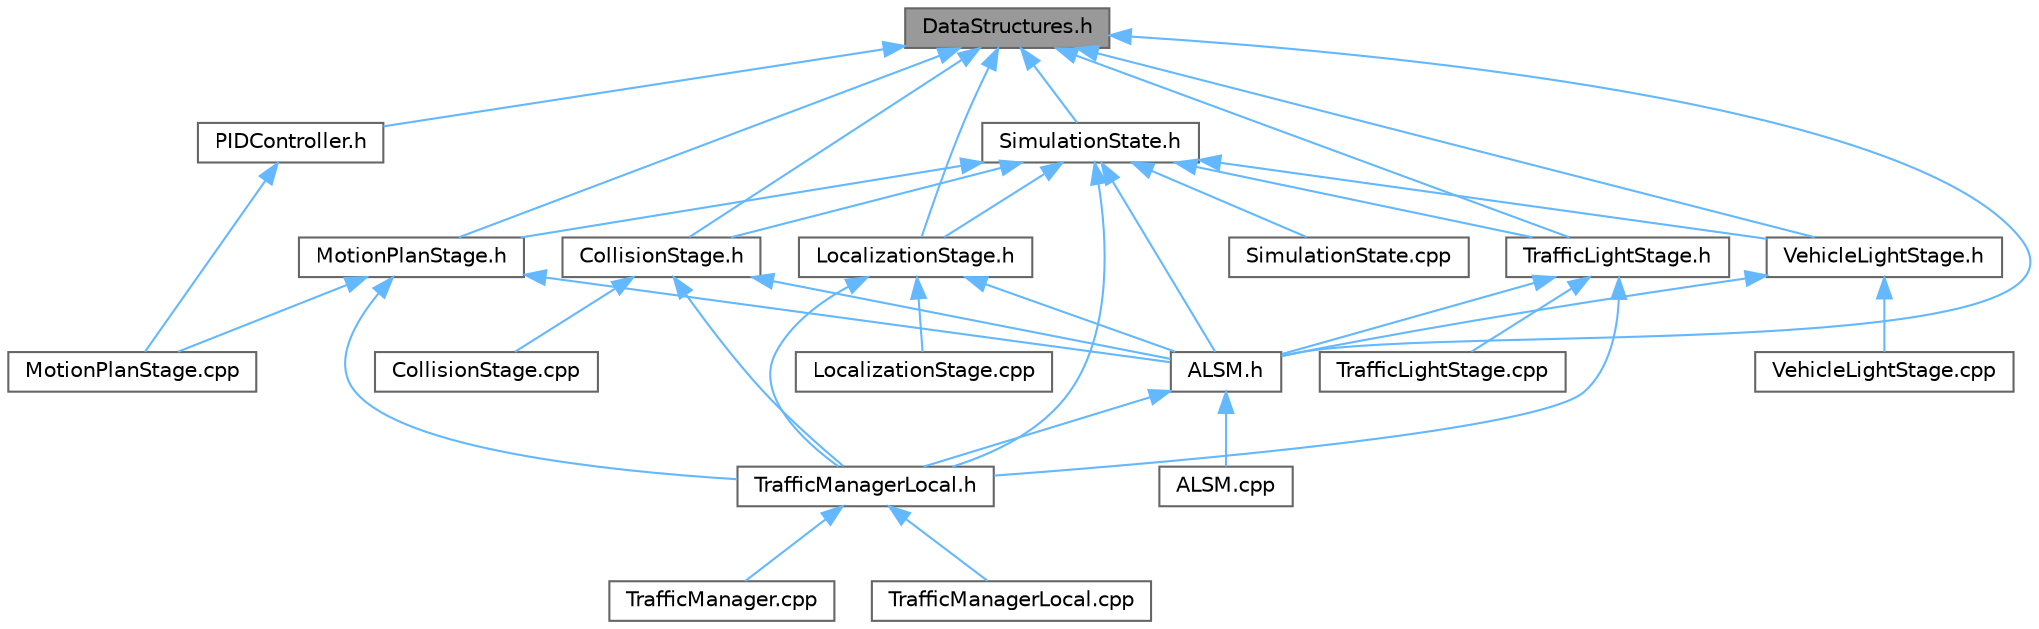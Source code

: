 digraph "DataStructures.h"
{
 // INTERACTIVE_SVG=YES
 // LATEX_PDF_SIZE
  bgcolor="transparent";
  edge [fontname=Helvetica,fontsize=10,labelfontname=Helvetica,labelfontsize=10];
  node [fontname=Helvetica,fontsize=10,shape=box,height=0.2,width=0.4];
  Node1 [id="Node000001",label="DataStructures.h",height=0.2,width=0.4,color="gray40", fillcolor="grey60", style="filled", fontcolor="black",tooltip=" "];
  Node1 -> Node2 [id="edge1_Node000001_Node000002",dir="back",color="steelblue1",style="solid",tooltip=" "];
  Node2 [id="Node000002",label="ALSM.h",height=0.2,width=0.4,color="grey40", fillcolor="white", style="filled",URL="$dc/d2c/ALSM_8h.html",tooltip=" "];
  Node2 -> Node3 [id="edge2_Node000002_Node000003",dir="back",color="steelblue1",style="solid",tooltip=" "];
  Node3 [id="Node000003",label="ALSM.cpp",height=0.2,width=0.4,color="grey40", fillcolor="white", style="filled",URL="$d9/da8/ALSM_8cpp.html",tooltip=" "];
  Node2 -> Node4 [id="edge3_Node000002_Node000004",dir="back",color="steelblue1",style="solid",tooltip=" "];
  Node4 [id="Node000004",label="TrafficManagerLocal.h",height=0.2,width=0.4,color="grey40", fillcolor="white", style="filled",URL="$db/ddf/TrafficManagerLocal_8h.html",tooltip=" "];
  Node4 -> Node5 [id="edge4_Node000004_Node000005",dir="back",color="steelblue1",style="solid",tooltip=" "];
  Node5 [id="Node000005",label="TrafficManager.cpp",height=0.2,width=0.4,color="grey40", fillcolor="white", style="filled",URL="$db/d04/TrafficManager_8cpp.html",tooltip=" "];
  Node4 -> Node6 [id="edge5_Node000004_Node000006",dir="back",color="steelblue1",style="solid",tooltip=" "];
  Node6 [id="Node000006",label="TrafficManagerLocal.cpp",height=0.2,width=0.4,color="grey40", fillcolor="white", style="filled",URL="$da/d53/TrafficManagerLocal_8cpp.html",tooltip=" "];
  Node1 -> Node7 [id="edge6_Node000001_Node000007",dir="back",color="steelblue1",style="solid",tooltip=" "];
  Node7 [id="Node000007",label="CollisionStage.h",height=0.2,width=0.4,color="grey40", fillcolor="white", style="filled",URL="$da/d67/CollisionStage_8h.html",tooltip=" "];
  Node7 -> Node2 [id="edge7_Node000007_Node000002",dir="back",color="steelblue1",style="solid",tooltip=" "];
  Node7 -> Node8 [id="edge8_Node000007_Node000008",dir="back",color="steelblue1",style="solid",tooltip=" "];
  Node8 [id="Node000008",label="CollisionStage.cpp",height=0.2,width=0.4,color="grey40", fillcolor="white", style="filled",URL="$db/da2/CollisionStage_8cpp.html",tooltip=" "];
  Node7 -> Node4 [id="edge9_Node000007_Node000004",dir="back",color="steelblue1",style="solid",tooltip=" "];
  Node1 -> Node9 [id="edge10_Node000001_Node000009",dir="back",color="steelblue1",style="solid",tooltip=" "];
  Node9 [id="Node000009",label="LocalizationStage.h",height=0.2,width=0.4,color="grey40", fillcolor="white", style="filled",URL="$d9/df4/LocalizationStage_8h.html",tooltip=" "];
  Node9 -> Node2 [id="edge11_Node000009_Node000002",dir="back",color="steelblue1",style="solid",tooltip=" "];
  Node9 -> Node10 [id="edge12_Node000009_Node000010",dir="back",color="steelblue1",style="solid",tooltip=" "];
  Node10 [id="Node000010",label="LocalizationStage.cpp",height=0.2,width=0.4,color="grey40", fillcolor="white", style="filled",URL="$df/dd3/LocalizationStage_8cpp.html",tooltip=" "];
  Node9 -> Node4 [id="edge13_Node000009_Node000004",dir="back",color="steelblue1",style="solid",tooltip=" "];
  Node1 -> Node11 [id="edge14_Node000001_Node000011",dir="back",color="steelblue1",style="solid",tooltip=" "];
  Node11 [id="Node000011",label="MotionPlanStage.h",height=0.2,width=0.4,color="grey40", fillcolor="white", style="filled",URL="$d3/d00/MotionPlanStage_8h.html",tooltip=" "];
  Node11 -> Node2 [id="edge15_Node000011_Node000002",dir="back",color="steelblue1",style="solid",tooltip=" "];
  Node11 -> Node12 [id="edge16_Node000011_Node000012",dir="back",color="steelblue1",style="solid",tooltip=" "];
  Node12 [id="Node000012",label="MotionPlanStage.cpp",height=0.2,width=0.4,color="grey40", fillcolor="white", style="filled",URL="$d4/df7/MotionPlanStage_8cpp.html",tooltip=" "];
  Node11 -> Node4 [id="edge17_Node000011_Node000004",dir="back",color="steelblue1",style="solid",tooltip=" "];
  Node1 -> Node13 [id="edge18_Node000001_Node000013",dir="back",color="steelblue1",style="solid",tooltip=" "];
  Node13 [id="Node000013",label="PIDController.h",height=0.2,width=0.4,color="grey40", fillcolor="white", style="filled",URL="$dc/d75/PIDController_8h.html",tooltip=" "];
  Node13 -> Node12 [id="edge19_Node000013_Node000012",dir="back",color="steelblue1",style="solid",tooltip=" "];
  Node1 -> Node14 [id="edge20_Node000001_Node000014",dir="back",color="steelblue1",style="solid",tooltip=" "];
  Node14 [id="Node000014",label="SimulationState.h",height=0.2,width=0.4,color="grey40", fillcolor="white", style="filled",URL="$d5/d3b/SimulationState_8h.html",tooltip=" "];
  Node14 -> Node2 [id="edge21_Node000014_Node000002",dir="back",color="steelblue1",style="solid",tooltip=" "];
  Node14 -> Node7 [id="edge22_Node000014_Node000007",dir="back",color="steelblue1",style="solid",tooltip=" "];
  Node14 -> Node9 [id="edge23_Node000014_Node000009",dir="back",color="steelblue1",style="solid",tooltip=" "];
  Node14 -> Node11 [id="edge24_Node000014_Node000011",dir="back",color="steelblue1",style="solid",tooltip=" "];
  Node14 -> Node15 [id="edge25_Node000014_Node000015",dir="back",color="steelblue1",style="solid",tooltip=" "];
  Node15 [id="Node000015",label="SimulationState.cpp",height=0.2,width=0.4,color="grey40", fillcolor="white", style="filled",URL="$d3/d9c/SimulationState_8cpp.html",tooltip=" "];
  Node14 -> Node16 [id="edge26_Node000014_Node000016",dir="back",color="steelblue1",style="solid",tooltip=" "];
  Node16 [id="Node000016",label="TrafficLightStage.h",height=0.2,width=0.4,color="grey40", fillcolor="white", style="filled",URL="$d4/d12/TrafficLightStage_8h.html",tooltip=" "];
  Node16 -> Node2 [id="edge27_Node000016_Node000002",dir="back",color="steelblue1",style="solid",tooltip=" "];
  Node16 -> Node17 [id="edge28_Node000016_Node000017",dir="back",color="steelblue1",style="solid",tooltip=" "];
  Node17 [id="Node000017",label="TrafficLightStage.cpp",height=0.2,width=0.4,color="grey40", fillcolor="white", style="filled",URL="$dc/d13/TrafficLightStage_8cpp.html",tooltip=" "];
  Node16 -> Node4 [id="edge29_Node000016_Node000004",dir="back",color="steelblue1",style="solid",tooltip=" "];
  Node14 -> Node4 [id="edge30_Node000014_Node000004",dir="back",color="steelblue1",style="solid",tooltip=" "];
  Node14 -> Node18 [id="edge31_Node000014_Node000018",dir="back",color="steelblue1",style="solid",tooltip=" "];
  Node18 [id="Node000018",label="VehicleLightStage.h",height=0.2,width=0.4,color="grey40", fillcolor="white", style="filled",URL="$d1/dc1/VehicleLightStage_8h.html",tooltip=" "];
  Node18 -> Node2 [id="edge32_Node000018_Node000002",dir="back",color="steelblue1",style="solid",tooltip=" "];
  Node18 -> Node19 [id="edge33_Node000018_Node000019",dir="back",color="steelblue1",style="solid",tooltip=" "];
  Node19 [id="Node000019",label="VehicleLightStage.cpp",height=0.2,width=0.4,color="grey40", fillcolor="white", style="filled",URL="$d2/d11/VehicleLightStage_8cpp.html",tooltip=" "];
  Node1 -> Node16 [id="edge34_Node000001_Node000016",dir="back",color="steelblue1",style="solid",tooltip=" "];
  Node1 -> Node18 [id="edge35_Node000001_Node000018",dir="back",color="steelblue1",style="solid",tooltip=" "];
}
